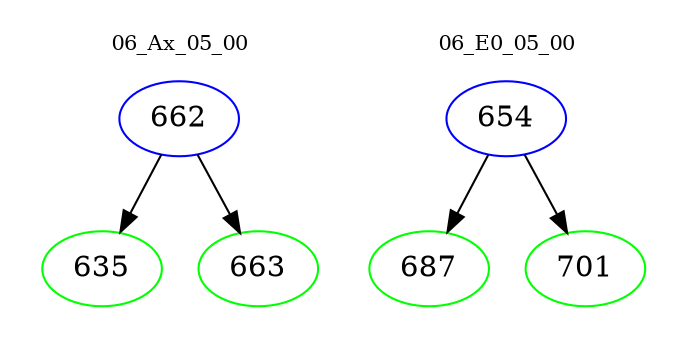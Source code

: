 digraph{
subgraph cluster_0 {
color = white
label = "06_Ax_05_00";
fontsize=10;
T0_662 [label="662", color="blue"]
T0_662 -> T0_635 [color="black"]
T0_635 [label="635", color="green"]
T0_662 -> T0_663 [color="black"]
T0_663 [label="663", color="green"]
}
subgraph cluster_1 {
color = white
label = "06_E0_05_00";
fontsize=10;
T1_654 [label="654", color="blue"]
T1_654 -> T1_687 [color="black"]
T1_687 [label="687", color="green"]
T1_654 -> T1_701 [color="black"]
T1_701 [label="701", color="green"]
}
}

